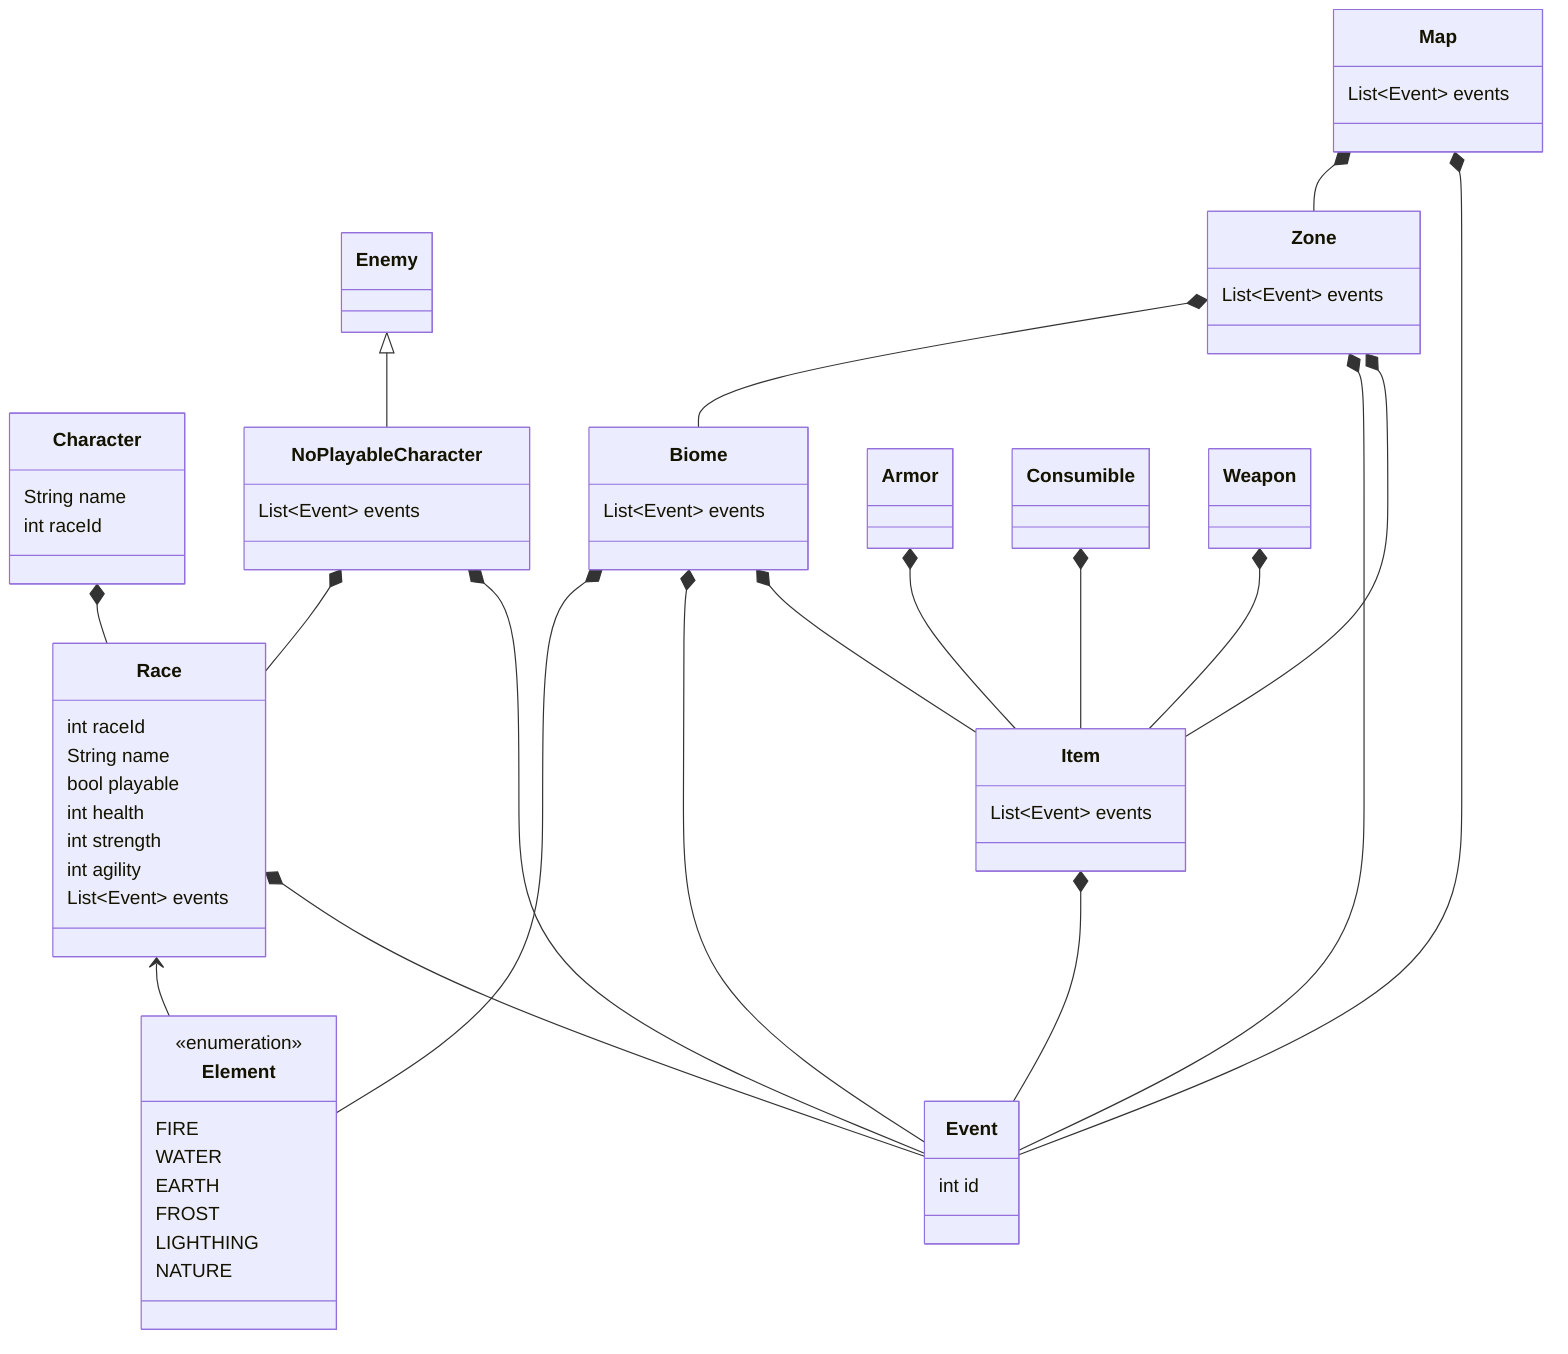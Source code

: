 classDiagram

Character *-- Race
NoPlayableCharacter *-- Race
Enemy <|-- NoPlayableCharacter
NoPlayableCharacter *-- Event
Map *-- Zone
Zone *-- Biome
Biome *-- Element
Race <-- Element
Item *-- Event
Map *-- Event
Zone *-- Event
Biome *-- Event
Race *-- Event
Zone *-- Item
Biome *-- Item
Armor *-- Item
Consumible *-- Item
Weapon *-- Item


class Armor

class Consumible

class Weapon

class NoPlayableCharacter{
  List~Event~ events
}

class Event {
  int id
}

class Character{
  String name
  int raceId
}

class Race{
  int raceId
  String name
  bool playable 
  int health
  int strength
  int agility
  List~Event~ events
}

class Item{
  List~Event~ events
}

class Map{
  List~Event~ events
}

class Zone{
  List~Event~ events
}

class Biome{
  List~Event~ events
}

class Element {
  <<enumeration>>
  FIRE
  WATER
  EARTH
  FROST
  LIGHTHING
  NATURE
}

class Enemy